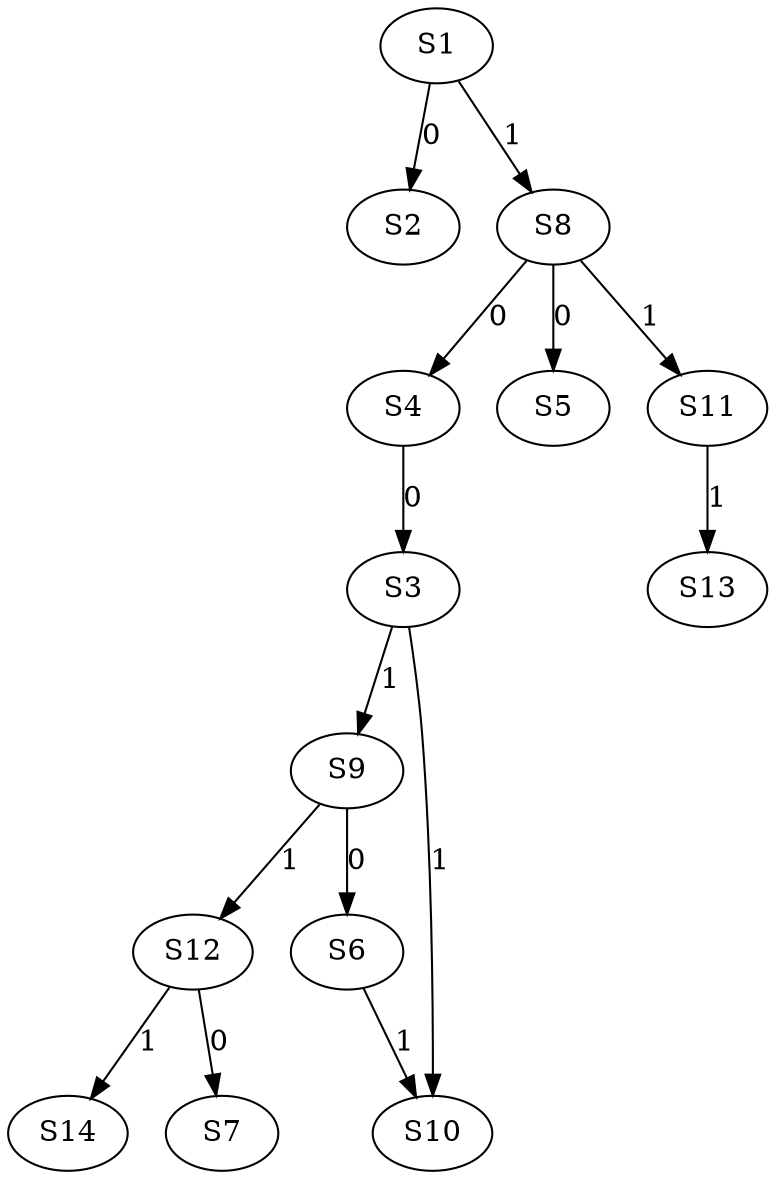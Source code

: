 strict digraph {
	S1 -> S2 [ label = 0 ];
	S4 -> S3 [ label = 0 ];
	S8 -> S4 [ label = 0 ];
	S8 -> S5 [ label = 0 ];
	S9 -> S6 [ label = 0 ];
	S12 -> S7 [ label = 0 ];
	S1 -> S8 [ label = 1 ];
	S3 -> S9 [ label = 1 ];
	S6 -> S10 [ label = 1 ];
	S8 -> S11 [ label = 1 ];
	S9 -> S12 [ label = 1 ];
	S11 -> S13 [ label = 1 ];
	S12 -> S14 [ label = 1 ];
	S3 -> S10 [ label = 1 ];
}